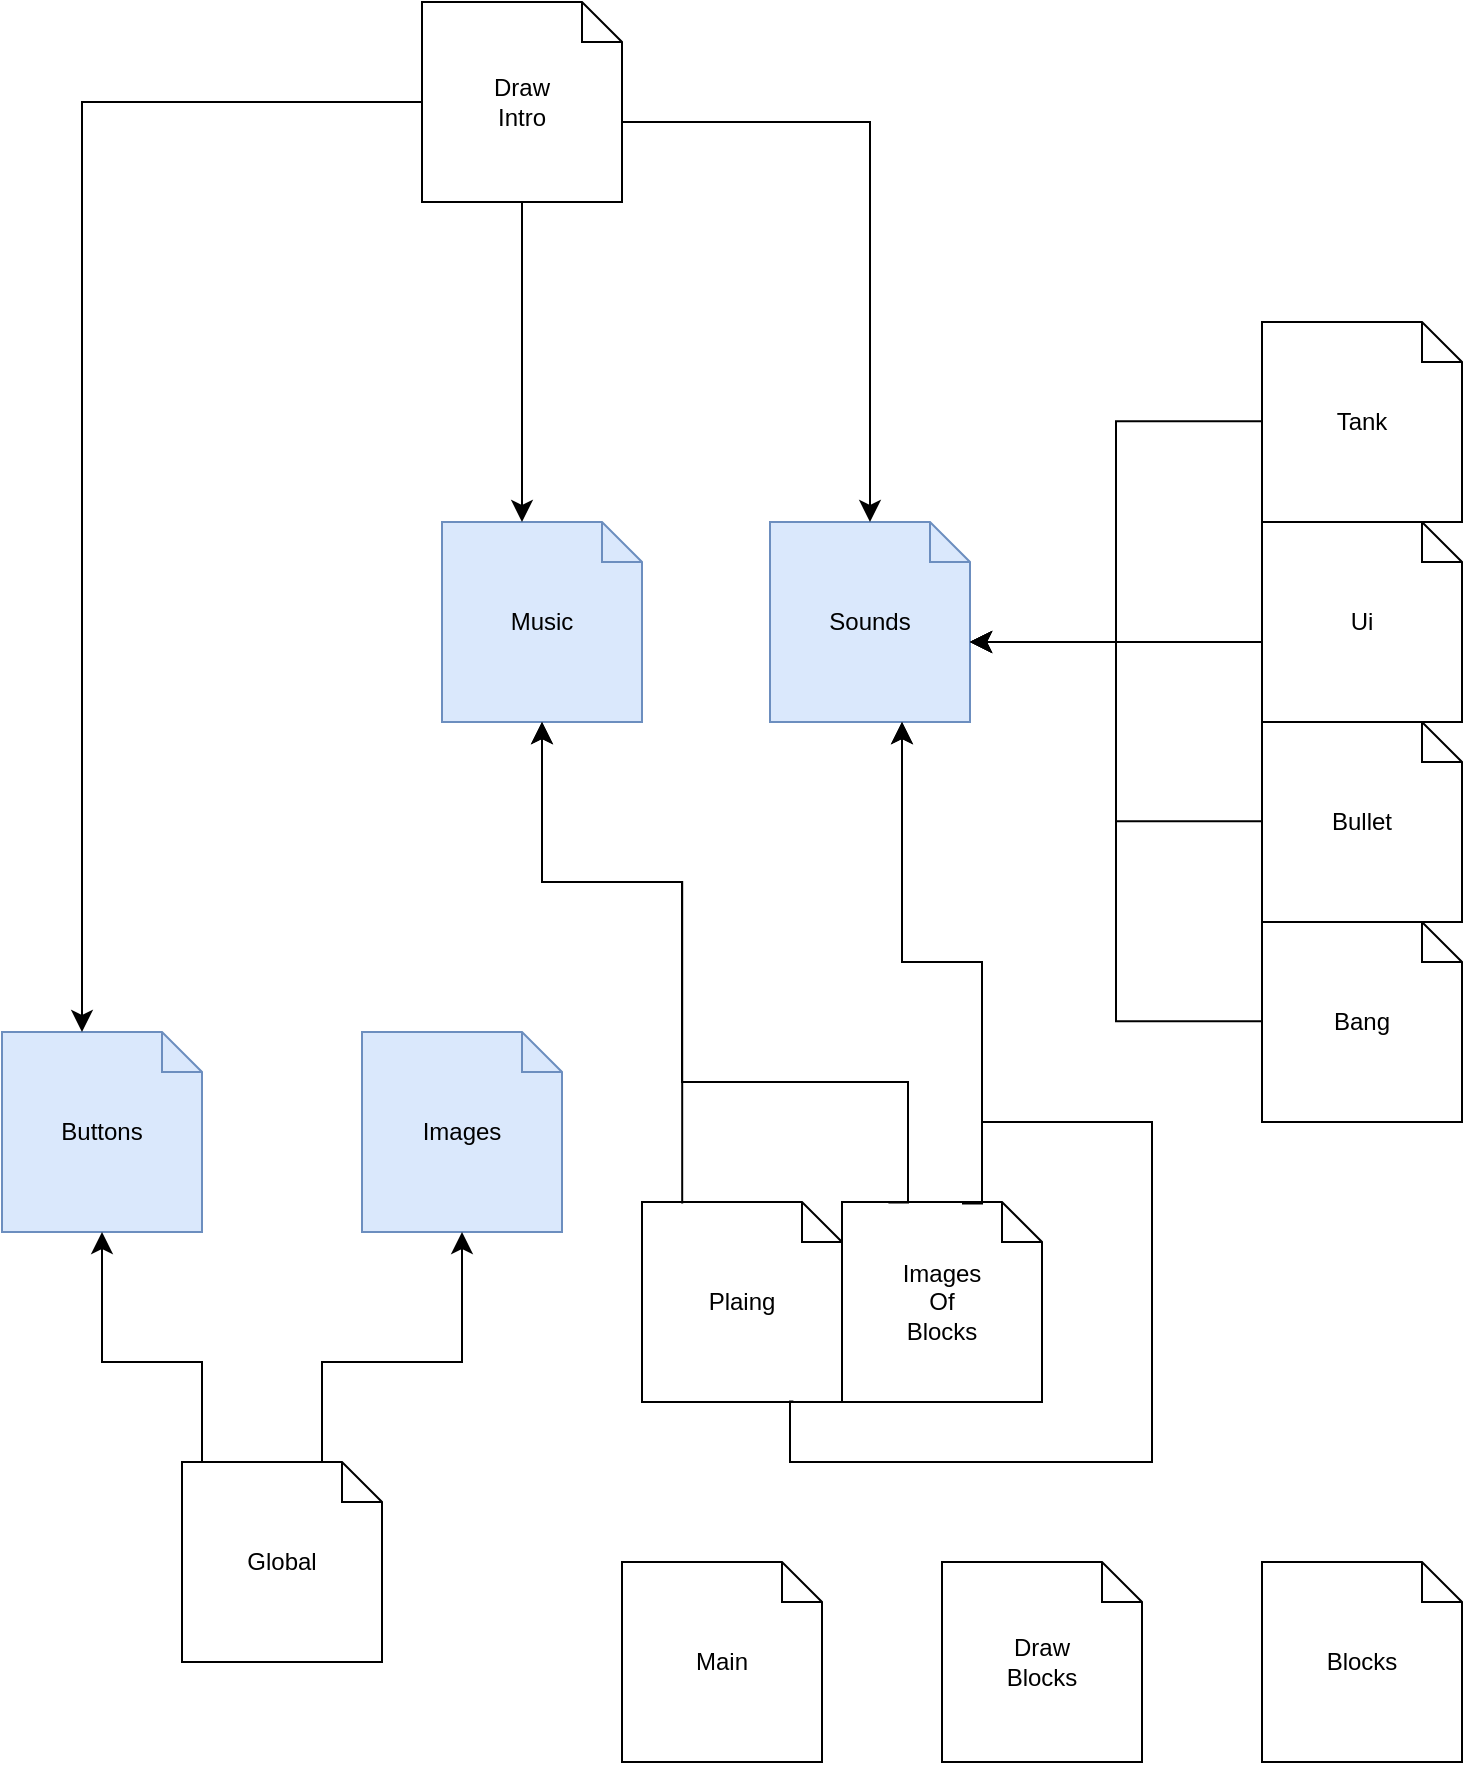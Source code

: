 <mxfile version="22.1.8" type="device">
  <diagram name="Страница — 1" id="mSpJ84TIdgSl6yTzL5KD">
    <mxGraphModel dx="1433" dy="853" grid="1" gridSize="10" guides="1" tooltips="1" connect="1" arrows="1" fold="1" page="1" pageScale="1" pageWidth="827" pageHeight="1169" math="0" shadow="0">
      <root>
        <mxCell id="0" />
        <mxCell id="1" parent="0" />
        <mxCell id="PbtmW9B9AMG8rsbLHsD0-1" value="Buttons" style="shape=note;size=20;whiteSpace=wrap;html=1;fillColor=#dae8fc;strokeColor=#6c8ebf;" vertex="1" parent="1">
          <mxGeometry x="30" y="585" width="100" height="100" as="geometry" />
        </mxCell>
        <mxCell id="PbtmW9B9AMG8rsbLHsD0-2" value="Images" style="shape=note;size=20;whiteSpace=wrap;html=1;fillColor=#dae8fc;strokeColor=#6c8ebf;" vertex="1" parent="1">
          <mxGeometry x="210" y="585" width="100" height="100" as="geometry" />
        </mxCell>
        <mxCell id="PbtmW9B9AMG8rsbLHsD0-3" value="Music" style="shape=note;size=20;whiteSpace=wrap;html=1;fillColor=#dae8fc;strokeColor=#6c8ebf;" vertex="1" parent="1">
          <mxGeometry x="250" y="330" width="100" height="100" as="geometry" />
        </mxCell>
        <mxCell id="PbtmW9B9AMG8rsbLHsD0-4" value="Bang" style="shape=note;size=20;whiteSpace=wrap;html=1;" vertex="1" parent="1">
          <mxGeometry x="660" y="530" width="100" height="100" as="geometry" />
        </mxCell>
        <mxCell id="PbtmW9B9AMG8rsbLHsD0-5" value="Blocks" style="shape=note;size=20;whiteSpace=wrap;html=1;" vertex="1" parent="1">
          <mxGeometry x="660" y="850" width="100" height="100" as="geometry" />
        </mxCell>
        <mxCell id="PbtmW9B9AMG8rsbLHsD0-6" value="Bullet" style="shape=note;size=20;whiteSpace=wrap;html=1;" vertex="1" parent="1">
          <mxGeometry x="660" y="430" width="100" height="100" as="geometry" />
        </mxCell>
        <mxCell id="PbtmW9B9AMG8rsbLHsD0-7" value="Draw&lt;br&gt;Intro" style="shape=note;size=20;whiteSpace=wrap;html=1;" vertex="1" parent="1">
          <mxGeometry x="240" y="70" width="100" height="100" as="geometry" />
        </mxCell>
        <mxCell id="PbtmW9B9AMG8rsbLHsD0-8" value="Global" style="shape=note;size=20;whiteSpace=wrap;html=1;" vertex="1" parent="1">
          <mxGeometry x="120" y="800" width="100" height="100" as="geometry" />
        </mxCell>
        <mxCell id="PbtmW9B9AMG8rsbLHsD0-9" value="Main" style="shape=note;size=20;whiteSpace=wrap;html=1;" vertex="1" parent="1">
          <mxGeometry x="340" y="850" width="100" height="100" as="geometry" />
        </mxCell>
        <mxCell id="PbtmW9B9AMG8rsbLHsD0-10" value="Sounds" style="shape=note;size=20;whiteSpace=wrap;html=1;fillColor=#dae8fc;strokeColor=#6c8ebf;" vertex="1" parent="1">
          <mxGeometry x="414" y="330" width="100" height="100" as="geometry" />
        </mxCell>
        <mxCell id="PbtmW9B9AMG8rsbLHsD0-11" value="Draw&lt;br&gt;Blocks" style="shape=note;size=20;whiteSpace=wrap;html=1;" vertex="1" parent="1">
          <mxGeometry x="500" y="850" width="100" height="100" as="geometry" />
        </mxCell>
        <mxCell id="PbtmW9B9AMG8rsbLHsD0-12" value="Plaing" style="shape=note;size=20;whiteSpace=wrap;html=1;" vertex="1" parent="1">
          <mxGeometry x="350" y="670" width="100" height="100" as="geometry" />
        </mxCell>
        <mxCell id="PbtmW9B9AMG8rsbLHsD0-13" value="Tank" style="shape=note;size=20;whiteSpace=wrap;html=1;" vertex="1" parent="1">
          <mxGeometry x="660" y="230" width="100" height="100" as="geometry" />
        </mxCell>
        <mxCell id="PbtmW9B9AMG8rsbLHsD0-14" value="Ui" style="shape=note;size=20;whiteSpace=wrap;html=1;" vertex="1" parent="1">
          <mxGeometry x="660" y="330" width="100" height="100" as="geometry" />
        </mxCell>
        <mxCell id="PbtmW9B9AMG8rsbLHsD0-15" value="Images&lt;br&gt;Of&lt;br&gt;Blocks" style="shape=note;size=20;whiteSpace=wrap;html=1;" vertex="1" parent="1">
          <mxGeometry x="450" y="670" width="100" height="100" as="geometry" />
        </mxCell>
        <mxCell id="PbtmW9B9AMG8rsbLHsD0-19" value="" style="edgeStyle=segmentEdgeStyle;endArrow=classic;html=1;curved=0;rounded=0;endSize=8;startSize=8;entryX=0;entryY=0;entryDx=40;entryDy=0;entryPerimeter=0;" edge="1" parent="1" source="PbtmW9B9AMG8rsbLHsD0-7" target="PbtmW9B9AMG8rsbLHsD0-1">
          <mxGeometry width="50" height="50" relative="1" as="geometry">
            <mxPoint x="410" y="40" as="sourcePoint" />
            <mxPoint x="460" y="-10" as="targetPoint" />
          </mxGeometry>
        </mxCell>
        <mxCell id="PbtmW9B9AMG8rsbLHsD0-20" value="" style="edgeStyle=segmentEdgeStyle;endArrow=classic;html=1;curved=0;rounded=0;endSize=8;startSize=8;entryX=0;entryY=0;entryDx=40;entryDy=0;entryPerimeter=0;exitX=0.5;exitY=1;exitDx=0;exitDy=0;exitPerimeter=0;" edge="1" parent="1" source="PbtmW9B9AMG8rsbLHsD0-7" target="PbtmW9B9AMG8rsbLHsD0-3">
          <mxGeometry width="50" height="50" relative="1" as="geometry">
            <mxPoint x="550" y="-70" as="sourcePoint" />
            <mxPoint x="390" y="140" as="targetPoint" />
          </mxGeometry>
        </mxCell>
        <mxCell id="PbtmW9B9AMG8rsbLHsD0-21" value="" style="edgeStyle=segmentEdgeStyle;endArrow=classic;html=1;curved=0;rounded=0;endSize=8;startSize=8;entryX=0.5;entryY=0;entryDx=0;entryDy=0;entryPerimeter=0;exitX=0;exitY=0;exitDx=100;exitDy=60;exitPerimeter=0;" edge="1" parent="1" source="PbtmW9B9AMG8rsbLHsD0-7" target="PbtmW9B9AMG8rsbLHsD0-10">
          <mxGeometry width="50" height="50" relative="1" as="geometry">
            <mxPoint x="740" y="-40" as="sourcePoint" />
            <mxPoint x="580" y="170" as="targetPoint" />
          </mxGeometry>
        </mxCell>
        <mxCell id="PbtmW9B9AMG8rsbLHsD0-24" value="" style="edgeStyle=segmentEdgeStyle;endArrow=classic;html=1;curved=0;rounded=0;endSize=8;startSize=8;entryX=0.5;entryY=1;entryDx=0;entryDy=0;entryPerimeter=0;exitX=0.201;exitY=0.008;exitDx=0;exitDy=0;exitPerimeter=0;" edge="1" parent="1" source="PbtmW9B9AMG8rsbLHsD0-12" target="PbtmW9B9AMG8rsbLHsD0-3">
          <mxGeometry width="50" height="50" relative="1" as="geometry">
            <mxPoint x="370" y="660" as="sourcePoint" />
            <mxPoint x="480" y="460" as="targetPoint" />
            <Array as="points">
              <mxPoint x="370" y="510" />
              <mxPoint x="300" y="510" />
            </Array>
          </mxGeometry>
        </mxCell>
        <mxCell id="PbtmW9B9AMG8rsbLHsD0-25" value="" style="edgeStyle=segmentEdgeStyle;endArrow=classic;html=1;curved=0;rounded=0;endSize=8;startSize=8;exitX=0.6;exitY=0.008;exitDx=0;exitDy=0;exitPerimeter=0;" edge="1" parent="1" source="PbtmW9B9AMG8rsbLHsD0-15">
          <mxGeometry width="50" height="50" relative="1" as="geometry">
            <mxPoint x="520" y="660" as="sourcePoint" />
            <mxPoint x="480" y="430" as="targetPoint" />
            <Array as="points">
              <mxPoint x="520" y="550" />
              <mxPoint x="480" y="550" />
            </Array>
          </mxGeometry>
        </mxCell>
        <mxCell id="PbtmW9B9AMG8rsbLHsD0-26" value="" style="edgeStyle=segmentEdgeStyle;endArrow=classic;html=1;curved=0;rounded=0;endSize=8;startSize=8;entryX=0.5;entryY=1;entryDx=0;entryDy=0;entryPerimeter=0;exitX=0;exitY=0;exitDx=40;exitDy=0;exitPerimeter=0;" edge="1" parent="1" source="PbtmW9B9AMG8rsbLHsD0-8" target="PbtmW9B9AMG8rsbLHsD0-1">
          <mxGeometry width="50" height="50" relative="1" as="geometry">
            <mxPoint x="200" y="270" as="sourcePoint" />
            <mxPoint x="120" y="190" as="targetPoint" />
            <Array as="points">
              <mxPoint x="130" y="800" />
              <mxPoint x="130" y="750" />
              <mxPoint x="80" y="750" />
            </Array>
          </mxGeometry>
        </mxCell>
        <mxCell id="PbtmW9B9AMG8rsbLHsD0-27" value="" style="edgeStyle=segmentEdgeStyle;endArrow=classic;html=1;curved=0;rounded=0;endSize=8;startSize=8;entryX=0.5;entryY=1;entryDx=0;entryDy=0;entryPerimeter=0;exitX=0;exitY=0;exitDx=40;exitDy=0;exitPerimeter=0;" edge="1" parent="1" source="PbtmW9B9AMG8rsbLHsD0-8" target="PbtmW9B9AMG8rsbLHsD0-2">
          <mxGeometry width="50" height="50" relative="1" as="geometry">
            <mxPoint x="450" y="320" as="sourcePoint" />
            <mxPoint x="370" y="240" as="targetPoint" />
            <Array as="points">
              <mxPoint x="190" y="800" />
              <mxPoint x="190" y="750" />
              <mxPoint x="260" y="750" />
            </Array>
          </mxGeometry>
        </mxCell>
        <mxCell id="PbtmW9B9AMG8rsbLHsD0-29" value="" style="edgeStyle=segmentEdgeStyle;endArrow=classic;html=1;curved=0;rounded=0;endSize=8;startSize=8;entryX=0;entryY=0;entryDx=100;entryDy=60;entryPerimeter=0;exitX=0.002;exitY=0.6;exitDx=0;exitDy=0;exitPerimeter=0;" edge="1" parent="1" source="PbtmW9B9AMG8rsbLHsD0-14" target="PbtmW9B9AMG8rsbLHsD0-10">
          <mxGeometry width="50" height="50" relative="1" as="geometry">
            <mxPoint x="930" y="140" as="sourcePoint" />
            <mxPoint x="827" y="190" as="targetPoint" />
            <Array as="points">
              <mxPoint x="650" y="390" />
              <mxPoint x="650" y="390" />
            </Array>
          </mxGeometry>
        </mxCell>
        <mxCell id="PbtmW9B9AMG8rsbLHsD0-30" value="" style="edgeStyle=segmentEdgeStyle;endArrow=classic;html=1;curved=0;rounded=0;endSize=8;startSize=8;exitX=0.757;exitY=0.998;exitDx=0;exitDy=0;exitPerimeter=0;" edge="1" parent="1" source="PbtmW9B9AMG8rsbLHsD0-12">
          <mxGeometry width="50" height="50" relative="1" as="geometry">
            <mxPoint x="424" y="780" as="sourcePoint" />
            <mxPoint x="480" y="430" as="targetPoint" />
            <Array as="points">
              <mxPoint x="424" y="770" />
              <mxPoint x="424" y="800" />
              <mxPoint x="605" y="800" />
              <mxPoint x="605" y="630" />
              <mxPoint x="520" y="630" />
              <mxPoint x="520" y="550" />
              <mxPoint x="480" y="550" />
            </Array>
          </mxGeometry>
        </mxCell>
        <mxCell id="PbtmW9B9AMG8rsbLHsD0-31" value="" style="edgeStyle=segmentEdgeStyle;endArrow=classic;html=1;curved=0;rounded=0;endSize=8;startSize=8;entryX=0.5;entryY=1;entryDx=0;entryDy=0;entryPerimeter=0;exitX=0.232;exitY=0.003;exitDx=0;exitDy=0;exitPerimeter=0;" edge="1" parent="1" source="PbtmW9B9AMG8rsbLHsD0-15" target="PbtmW9B9AMG8rsbLHsD0-3">
          <mxGeometry width="50" height="50" relative="1" as="geometry">
            <mxPoint x="483" y="660" as="sourcePoint" />
            <mxPoint x="392" y="410" as="targetPoint" />
            <Array as="points">
              <mxPoint x="483" y="610" />
              <mxPoint x="370" y="610" />
              <mxPoint x="370" y="510" />
              <mxPoint x="300" y="510" />
            </Array>
          </mxGeometry>
        </mxCell>
        <mxCell id="PbtmW9B9AMG8rsbLHsD0-32" value="" style="edgeStyle=segmentEdgeStyle;endArrow=classic;html=1;curved=0;rounded=0;endSize=8;startSize=8;exitX=0.002;exitY=0.6;exitDx=0;exitDy=0;exitPerimeter=0;" edge="1" parent="1">
          <mxGeometry width="50" height="50" relative="1" as="geometry">
            <mxPoint x="660" y="579.57" as="sourcePoint" />
            <mxPoint x="514" y="390" as="targetPoint" />
            <Array as="points">
              <mxPoint x="587" y="580" />
              <mxPoint x="587" y="390" />
              <mxPoint x="514" y="390" />
            </Array>
          </mxGeometry>
        </mxCell>
        <mxCell id="PbtmW9B9AMG8rsbLHsD0-33" value="" style="edgeStyle=segmentEdgeStyle;endArrow=classic;html=1;curved=0;rounded=0;endSize=8;startSize=8;exitX=0.002;exitY=0.6;exitDx=0;exitDy=0;exitPerimeter=0;entryX=0;entryY=0;entryDx=100;entryDy=60;entryPerimeter=0;" edge="1" parent="1" target="PbtmW9B9AMG8rsbLHsD0-10">
          <mxGeometry width="50" height="50" relative="1" as="geometry">
            <mxPoint x="660" y="479.57" as="sourcePoint" />
            <mxPoint x="514" y="290" as="targetPoint" />
            <Array as="points">
              <mxPoint x="587" y="480" />
              <mxPoint x="587" y="390" />
            </Array>
          </mxGeometry>
        </mxCell>
        <mxCell id="PbtmW9B9AMG8rsbLHsD0-34" value="" style="edgeStyle=segmentEdgeStyle;endArrow=classic;html=1;curved=0;rounded=0;endSize=8;startSize=8;exitX=0.002;exitY=0.6;exitDx=0;exitDy=0;exitPerimeter=0;entryX=0;entryY=0;entryDx=100;entryDy=60;entryPerimeter=0;" edge="1" parent="1" target="PbtmW9B9AMG8rsbLHsD0-10">
          <mxGeometry width="50" height="50" relative="1" as="geometry">
            <mxPoint x="660" y="279.57" as="sourcePoint" />
            <mxPoint x="514" y="90" as="targetPoint" />
            <Array as="points">
              <mxPoint x="587" y="280" />
              <mxPoint x="587" y="390" />
            </Array>
          </mxGeometry>
        </mxCell>
      </root>
    </mxGraphModel>
  </diagram>
</mxfile>
